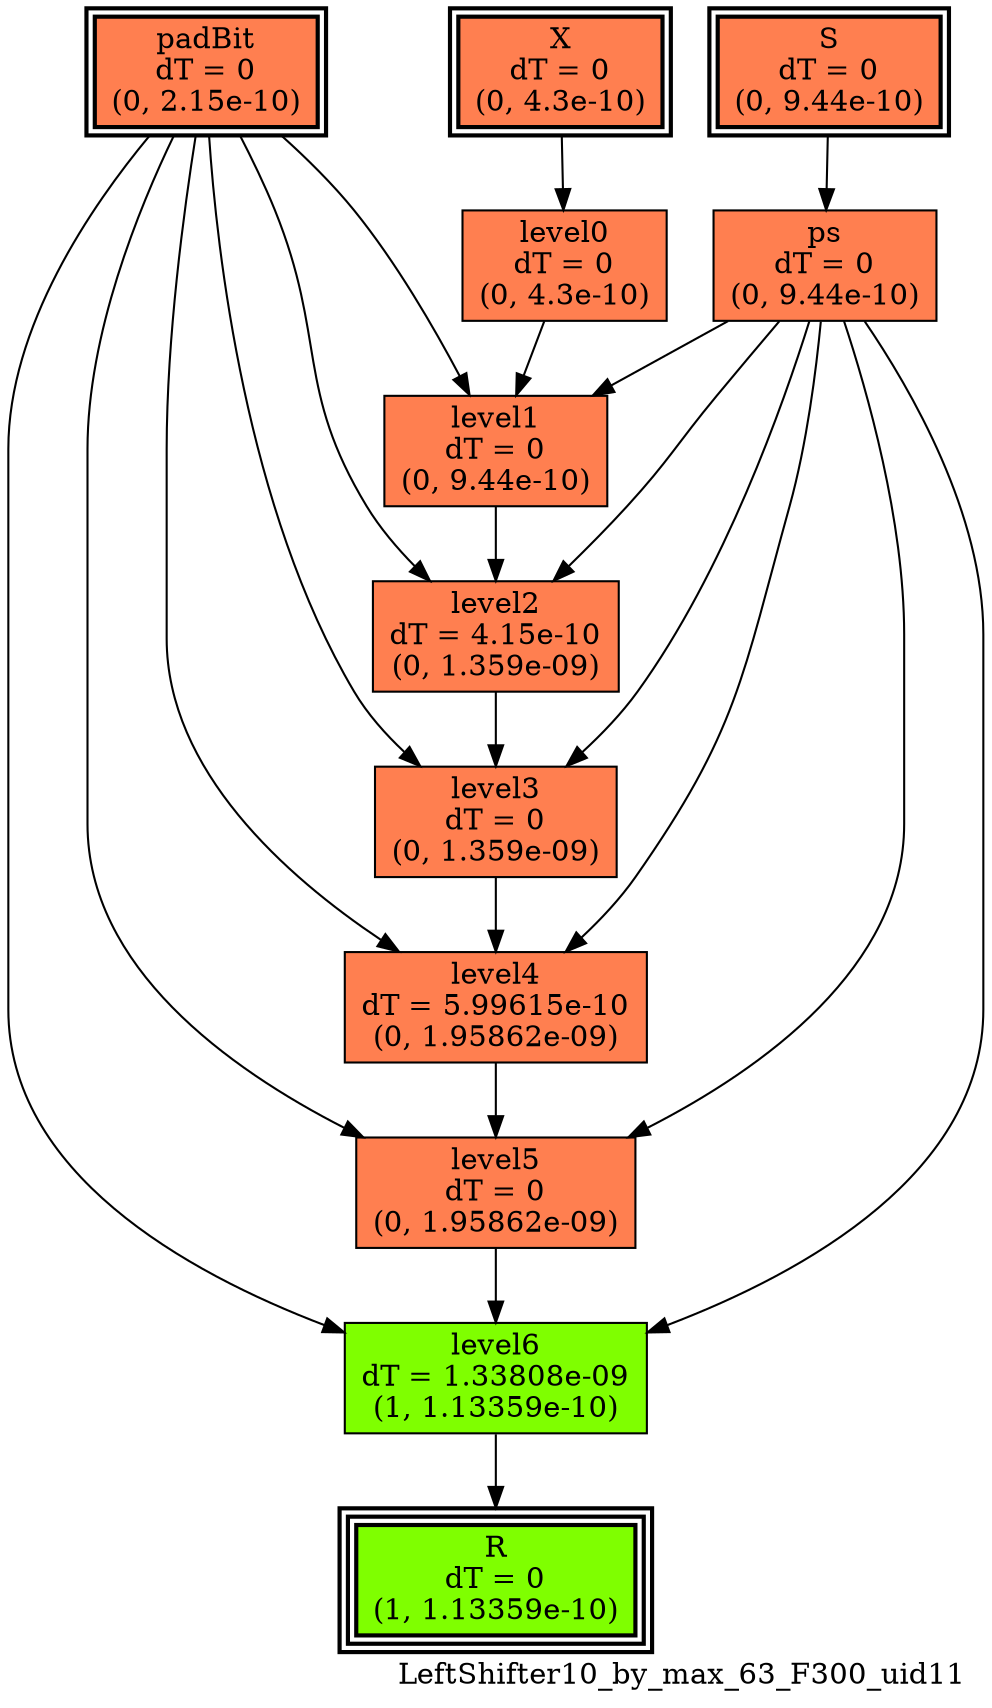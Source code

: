 digraph LeftShifter10_by_max_63_F300_uid11
{
	//graph drawing options
	label=LeftShifter10_by_max_63_F300_uid11;
	labelloc=bottom;
	labeljust=right;
	ratio=auto;
	nodesep=0.25;
	ranksep=0.5;

	//input/output signals of operator LeftShifter10_by_max_63_F300_uid11
	X__LeftShifter10_by_max_63_F300_uid11 [ label="X\ndT = 0\n(0, 4.3e-10)", shape=box, color=black, style="bold, filled", fillcolor=coral, peripheries=2 ];
	S__LeftShifter10_by_max_63_F300_uid11 [ label="S\ndT = 0\n(0, 9.44e-10)", shape=box, color=black, style="bold, filled", fillcolor=coral, peripheries=2 ];
	padBit__LeftShifter10_by_max_63_F300_uid11 [ label="padBit\ndT = 0\n(0, 2.15e-10)", shape=box, color=black, style="bold, filled", fillcolor=coral, peripheries=2 ];
	R__LeftShifter10_by_max_63_F300_uid11 [ label="R\ndT = 0\n(1, 1.13359e-10)", shape=box, color=black, style="bold, filled", fillcolor=chartreuse, peripheries=3 ];
	{rank=same X__LeftShifter10_by_max_63_F300_uid11, S__LeftShifter10_by_max_63_F300_uid11, padBit__LeftShifter10_by_max_63_F300_uid11};
	{rank=same R__LeftShifter10_by_max_63_F300_uid11};
	//internal signals of operator LeftShifter10_by_max_63_F300_uid11
	ps__LeftShifter10_by_max_63_F300_uid11 [ label="ps\ndT = 0\n(0, 9.44e-10)", shape=box, color=black, style=filled, fillcolor=coral, peripheries=1 ];
	level0__LeftShifter10_by_max_63_F300_uid11 [ label="level0\ndT = 0\n(0, 4.3e-10)", shape=box, color=black, style=filled, fillcolor=coral, peripheries=1 ];
	level1__LeftShifter10_by_max_63_F300_uid11 [ label="level1\ndT = 0\n(0, 9.44e-10)", shape=box, color=black, style=filled, fillcolor=coral, peripheries=1 ];
	level2__LeftShifter10_by_max_63_F300_uid11 [ label="level2\ndT = 4.15e-10\n(0, 1.359e-09)", shape=box, color=black, style=filled, fillcolor=coral, peripheries=1 ];
	level3__LeftShifter10_by_max_63_F300_uid11 [ label="level3\ndT = 0\n(0, 1.359e-09)", shape=box, color=black, style=filled, fillcolor=coral, peripheries=1 ];
	level4__LeftShifter10_by_max_63_F300_uid11 [ label="level4\ndT = 5.99615e-10\n(0, 1.95862e-09)", shape=box, color=black, style=filled, fillcolor=coral, peripheries=1 ];
	level5__LeftShifter10_by_max_63_F300_uid11 [ label="level5\ndT = 0\n(0, 1.95862e-09)", shape=box, color=black, style=filled, fillcolor=coral, peripheries=1 ];
	level6__LeftShifter10_by_max_63_F300_uid11 [ label="level6\ndT = 1.33808e-09\n(1, 1.13359e-10)", shape=box, color=black, style=filled, fillcolor=chartreuse, peripheries=1 ];

	//subcomponents of operator LeftShifter10_by_max_63_F300_uid11

	//input and internal signal connections of operator LeftShifter10_by_max_63_F300_uid11
	X__LeftShifter10_by_max_63_F300_uid11 -> level0__LeftShifter10_by_max_63_F300_uid11 [ arrowhead=normal, arrowsize=1.0, arrowtail=normal, color=black, dir=forward  ];
	S__LeftShifter10_by_max_63_F300_uid11 -> ps__LeftShifter10_by_max_63_F300_uid11 [ arrowhead=normal, arrowsize=1.0, arrowtail=normal, color=black, dir=forward  ];
	padBit__LeftShifter10_by_max_63_F300_uid11 -> level1__LeftShifter10_by_max_63_F300_uid11 [ arrowhead=normal, arrowsize=1.0, arrowtail=normal, color=black, dir=forward  ];
	padBit__LeftShifter10_by_max_63_F300_uid11 -> level2__LeftShifter10_by_max_63_F300_uid11 [ arrowhead=normal, arrowsize=1.0, arrowtail=normal, color=black, dir=forward  ];
	padBit__LeftShifter10_by_max_63_F300_uid11 -> level3__LeftShifter10_by_max_63_F300_uid11 [ arrowhead=normal, arrowsize=1.0, arrowtail=normal, color=black, dir=forward  ];
	padBit__LeftShifter10_by_max_63_F300_uid11 -> level4__LeftShifter10_by_max_63_F300_uid11 [ arrowhead=normal, arrowsize=1.0, arrowtail=normal, color=black, dir=forward  ];
	padBit__LeftShifter10_by_max_63_F300_uid11 -> level5__LeftShifter10_by_max_63_F300_uid11 [ arrowhead=normal, arrowsize=1.0, arrowtail=normal, color=black, dir=forward  ];
	padBit__LeftShifter10_by_max_63_F300_uid11 -> level6__LeftShifter10_by_max_63_F300_uid11 [ arrowhead=normal, arrowsize=1.0, arrowtail=normal, color=black, dir=forward  ];
	ps__LeftShifter10_by_max_63_F300_uid11 -> level1__LeftShifter10_by_max_63_F300_uid11 [ arrowhead=normal, arrowsize=1.0, arrowtail=normal, color=black, dir=forward  ];
	ps__LeftShifter10_by_max_63_F300_uid11 -> level2__LeftShifter10_by_max_63_F300_uid11 [ arrowhead=normal, arrowsize=1.0, arrowtail=normal, color=black, dir=forward  ];
	ps__LeftShifter10_by_max_63_F300_uid11 -> level3__LeftShifter10_by_max_63_F300_uid11 [ arrowhead=normal, arrowsize=1.0, arrowtail=normal, color=black, dir=forward  ];
	ps__LeftShifter10_by_max_63_F300_uid11 -> level4__LeftShifter10_by_max_63_F300_uid11 [ arrowhead=normal, arrowsize=1.0, arrowtail=normal, color=black, dir=forward  ];
	ps__LeftShifter10_by_max_63_F300_uid11 -> level5__LeftShifter10_by_max_63_F300_uid11 [ arrowhead=normal, arrowsize=1.0, arrowtail=normal, color=black, dir=forward  ];
	ps__LeftShifter10_by_max_63_F300_uid11 -> level6__LeftShifter10_by_max_63_F300_uid11 [ arrowhead=normal, arrowsize=1.0, arrowtail=normal, color=black, dir=forward  ];
	level0__LeftShifter10_by_max_63_F300_uid11 -> level1__LeftShifter10_by_max_63_F300_uid11 [ arrowhead=normal, arrowsize=1.0, arrowtail=normal, color=black, dir=forward  ];
	level1__LeftShifter10_by_max_63_F300_uid11 -> level2__LeftShifter10_by_max_63_F300_uid11 [ arrowhead=normal, arrowsize=1.0, arrowtail=normal, color=black, dir=forward  ];
	level2__LeftShifter10_by_max_63_F300_uid11 -> level3__LeftShifter10_by_max_63_F300_uid11 [ arrowhead=normal, arrowsize=1.0, arrowtail=normal, color=black, dir=forward  ];
	level3__LeftShifter10_by_max_63_F300_uid11 -> level4__LeftShifter10_by_max_63_F300_uid11 [ arrowhead=normal, arrowsize=1.0, arrowtail=normal, color=black, dir=forward  ];
	level4__LeftShifter10_by_max_63_F300_uid11 -> level5__LeftShifter10_by_max_63_F300_uid11 [ arrowhead=normal, arrowsize=1.0, arrowtail=normal, color=black, dir=forward  ];
	level5__LeftShifter10_by_max_63_F300_uid11 -> level6__LeftShifter10_by_max_63_F300_uid11 [ arrowhead=normal, arrowsize=1.0, arrowtail=normal, color=black, dir=forward  ];
	level6__LeftShifter10_by_max_63_F300_uid11 -> R__LeftShifter10_by_max_63_F300_uid11 [ arrowhead=normal, arrowsize=1.0, arrowtail=normal, color=black, dir=forward  ];
}

